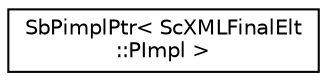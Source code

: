digraph "Graphical Class Hierarchy"
{
 // LATEX_PDF_SIZE
  edge [fontname="Helvetica",fontsize="10",labelfontname="Helvetica",labelfontsize="10"];
  node [fontname="Helvetica",fontsize="10",shape=record];
  rankdir="LR";
  Node0 [label="SbPimplPtr\< ScXMLFinalElt\l::PImpl \>",height=0.2,width=0.4,color="black", fillcolor="white", style="filled",URL="$classSbPimplPtr.html",tooltip=" "];
}
